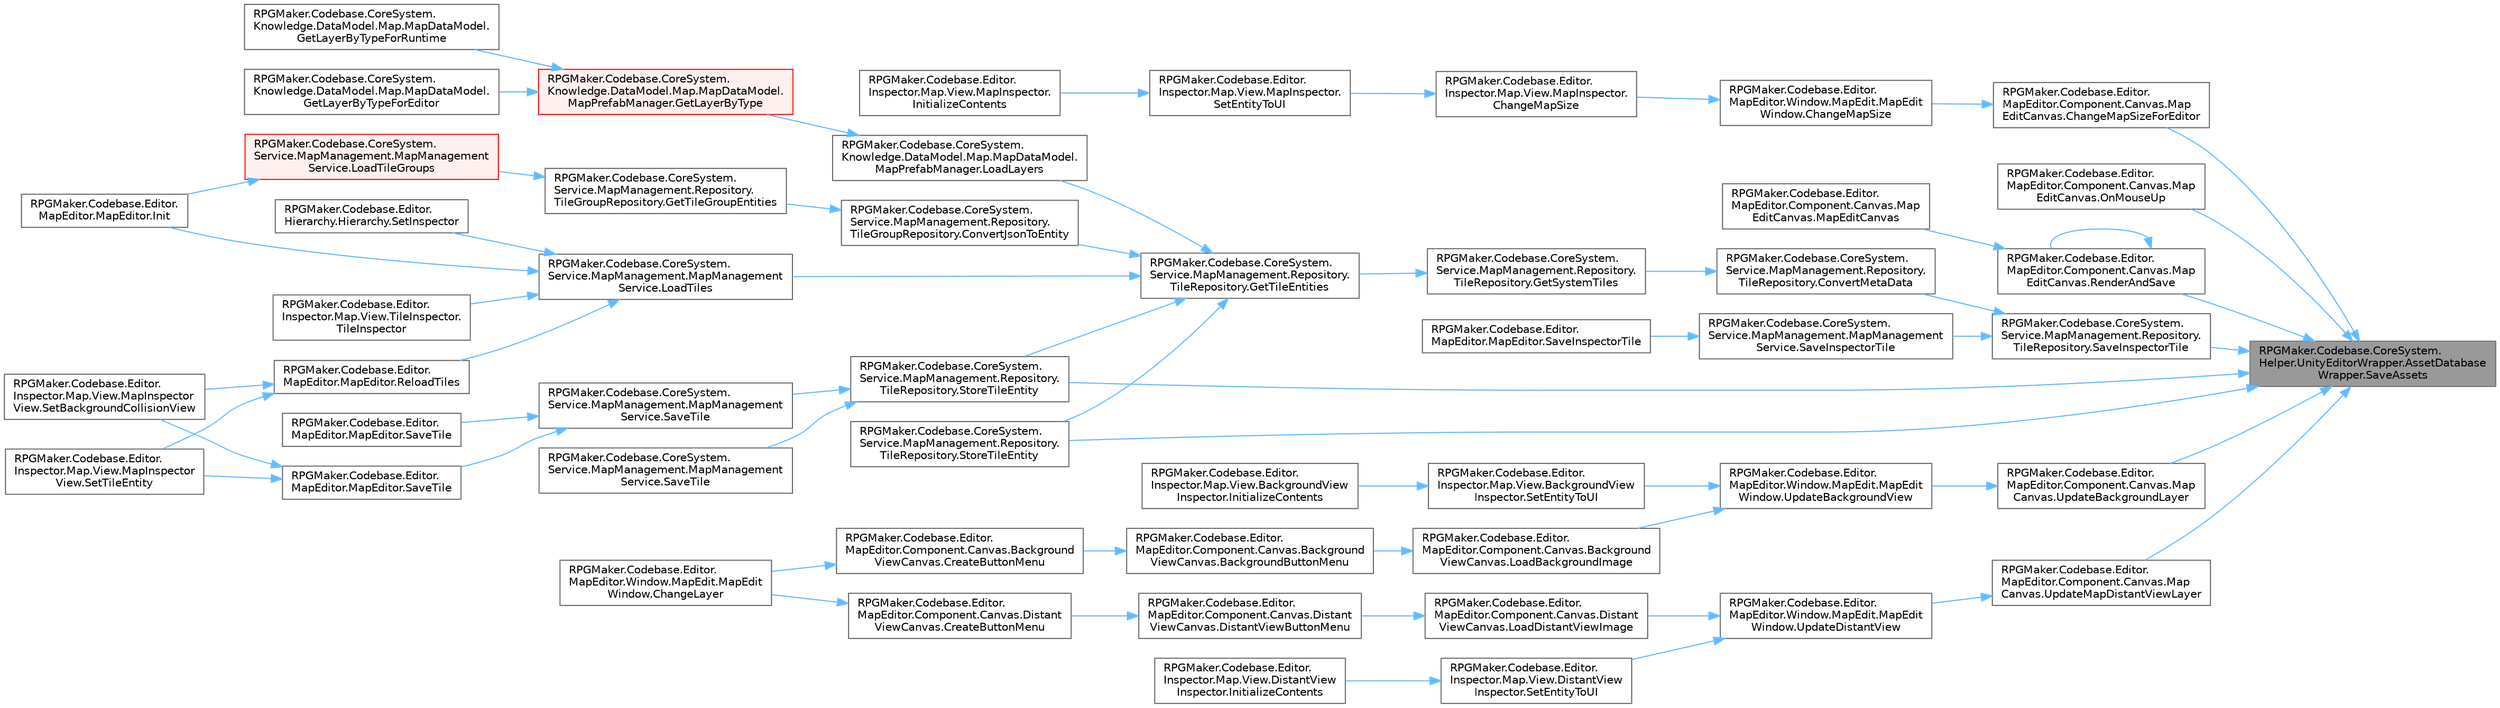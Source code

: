 digraph "RPGMaker.Codebase.CoreSystem.Helper.UnityEditorWrapper.AssetDatabaseWrapper.SaveAssets"
{
 // LATEX_PDF_SIZE
  bgcolor="transparent";
  edge [fontname=Helvetica,fontsize=10,labelfontname=Helvetica,labelfontsize=10];
  node [fontname=Helvetica,fontsize=10,shape=box,height=0.2,width=0.4];
  rankdir="RL";
  Node1 [id="Node000001",label="RPGMaker.Codebase.CoreSystem.\lHelper.UnityEditorWrapper.AssetDatabase\lWrapper.SaveAssets",height=0.2,width=0.4,color="gray40", fillcolor="grey60", style="filled", fontcolor="black",tooltip="😁 資産保存"];
  Node1 -> Node2 [id="edge1_Node000001_Node000002",dir="back",color="steelblue1",style="solid",tooltip=" "];
  Node2 [id="Node000002",label="RPGMaker.Codebase.Editor.\lMapEditor.Component.Canvas.Map\lEditCanvas.ChangeMapSizeForEditor",height=0.2,width=0.4,color="grey40", fillcolor="white", style="filled",URL="$d9/df5/class_r_p_g_maker_1_1_codebase_1_1_editor_1_1_map_editor_1_1_component_1_1_canvas_1_1_map_edit_canvas.html#ac8746ba994d68f4e6e4e00593f6b7de3",tooltip="😁 マップサイズ変更"];
  Node2 -> Node3 [id="edge2_Node000002_Node000003",dir="back",color="steelblue1",style="solid",tooltip=" "];
  Node3 [id="Node000003",label="RPGMaker.Codebase.Editor.\lMapEditor.Window.MapEdit.MapEdit\lWindow.ChangeMapSize",height=0.2,width=0.4,color="grey40", fillcolor="white", style="filled",URL="$d9/d6e/class_r_p_g_maker_1_1_codebase_1_1_editor_1_1_map_editor_1_1_window_1_1_map_edit_1_1_map_edit_window.html#a8d633a3f6c60768898e5afb9e6a6d771",tooltip="😁 マップサイズ変更"];
  Node3 -> Node4 [id="edge3_Node000003_Node000004",dir="back",color="steelblue1",style="solid",tooltip=" "];
  Node4 [id="Node000004",label="RPGMaker.Codebase.Editor.\lInspector.Map.View.MapInspector.\lChangeMapSize",height=0.2,width=0.4,color="grey40", fillcolor="white", style="filled",URL="$d0/d30/class_r_p_g_maker_1_1_codebase_1_1_editor_1_1_inspector_1_1_map_1_1_view_1_1_map_inspector.html#a83fa66f5f702f704947246cbdbceeb12",tooltip="😁 マップ・サイズ変更"];
  Node4 -> Node5 [id="edge4_Node000004_Node000005",dir="back",color="steelblue1",style="solid",tooltip=" "];
  Node5 [id="Node000005",label="RPGMaker.Codebase.Editor.\lInspector.Map.View.MapInspector.\lSetEntityToUI",height=0.2,width=0.4,color="grey40", fillcolor="white", style="filled",URL="$d0/d30/class_r_p_g_maker_1_1_codebase_1_1_editor_1_1_inspector_1_1_map_1_1_view_1_1_map_inspector.html#a6618b000a1794a52f2c15538e8c2bbd0",tooltip="😁 ユーザー・インターフェースへエンティティ設定"];
  Node5 -> Node6 [id="edge5_Node000005_Node000006",dir="back",color="steelblue1",style="solid",tooltip=" "];
  Node6 [id="Node000006",label="RPGMaker.Codebase.Editor.\lInspector.Map.View.MapInspector.\lInitializeContents",height=0.2,width=0.4,color="grey40", fillcolor="white", style="filled",URL="$d0/d30/class_r_p_g_maker_1_1_codebase_1_1_editor_1_1_inspector_1_1_map_1_1_view_1_1_map_inspector.html#afb3dc80dcb8de1dbbf604c32ab9b3391",tooltip="😁 初期化処理"];
  Node1 -> Node7 [id="edge6_Node000001_Node000007",dir="back",color="steelblue1",style="solid",tooltip=" "];
  Node7 [id="Node000007",label="RPGMaker.Codebase.Editor.\lMapEditor.Component.Canvas.Map\lEditCanvas.OnMouseUp",height=0.2,width=0.4,color="grey40", fillcolor="white", style="filled",URL="$d9/df5/class_r_p_g_maker_1_1_codebase_1_1_editor_1_1_map_editor_1_1_component_1_1_canvas_1_1_map_edit_canvas.html#a2d1fe4019d735e9b066378e5236ca40b",tooltip="😁 マウス・アップ時"];
  Node1 -> Node8 [id="edge7_Node000001_Node000008",dir="back",color="steelblue1",style="solid",tooltip=" "];
  Node8 [id="Node000008",label="RPGMaker.Codebase.Editor.\lMapEditor.Component.Canvas.Map\lEditCanvas.RenderAndSave",height=0.2,width=0.4,color="grey40", fillcolor="white", style="filled",URL="$d9/df5/class_r_p_g_maker_1_1_codebase_1_1_editor_1_1_map_editor_1_1_component_1_1_canvas_1_1_map_edit_canvas.html#aec574cc2ad44e47beef0149858910f58",tooltip="😁 UNDO/REDOした時の処理 セーブして、Renderしなおす"];
  Node8 -> Node9 [id="edge8_Node000008_Node000009",dir="back",color="steelblue1",style="solid",tooltip=" "];
  Node9 [id="Node000009",label="RPGMaker.Codebase.Editor.\lMapEditor.Component.Canvas.Map\lEditCanvas.MapEditCanvas",height=0.2,width=0.4,color="grey40", fillcolor="white", style="filled",URL="$d9/df5/class_r_p_g_maker_1_1_codebase_1_1_editor_1_1_map_editor_1_1_component_1_1_canvas_1_1_map_edit_canvas.html#a8b38ce454bed9cece532c69bf6b391df",tooltip="😁 生成"];
  Node8 -> Node8 [id="edge9_Node000008_Node000008",dir="back",color="steelblue1",style="solid",tooltip=" "];
  Node1 -> Node10 [id="edge10_Node000001_Node000010",dir="back",color="steelblue1",style="solid",tooltip=" "];
  Node10 [id="Node000010",label="RPGMaker.Codebase.CoreSystem.\lService.MapManagement.Repository.\lTileRepository.SaveInspectorTile",height=0.2,width=0.4,color="grey40", fillcolor="white", style="filled",URL="$d3/df6/class_r_p_g_maker_1_1_codebase_1_1_core_system_1_1_service_1_1_map_management_1_1_repository_1_1_tile_repository.html#a58c7aba212f029ed338f3c1d44931a64",tooltip="😁 タイルの保存のみ"];
  Node10 -> Node11 [id="edge11_Node000010_Node000011",dir="back",color="steelblue1",style="solid",tooltip=" "];
  Node11 [id="Node000011",label="RPGMaker.Codebase.CoreSystem.\lService.MapManagement.Repository.\lTileRepository.ConvertMetaData",height=0.2,width=0.4,color="grey40", fillcolor="white", style="filled",URL="$d3/df6/class_r_p_g_maker_1_1_codebase_1_1_core_system_1_1_service_1_1_map_management_1_1_repository_1_1_tile_repository.html#a3ab090e55198e063fa0fb13dc1f24410",tooltip="😁 旧Storage環境からの移行時に、metaファイル内が壊れている場合に修復する"];
  Node11 -> Node12 [id="edge12_Node000011_Node000012",dir="back",color="steelblue1",style="solid",tooltip=" "];
  Node12 [id="Node000012",label="RPGMaker.Codebase.CoreSystem.\lService.MapManagement.Repository.\lTileRepository.GetSystemTiles",height=0.2,width=0.4,color="grey40", fillcolor="white", style="filled",URL="$d3/df6/class_r_p_g_maker_1_1_codebase_1_1_core_system_1_1_service_1_1_map_management_1_1_repository_1_1_tile_repository.html#aa95f73797e371e90f6257683a616ba16",tooltip="😁 システムタイルを取得する"];
  Node12 -> Node13 [id="edge13_Node000012_Node000013",dir="back",color="steelblue1",style="solid",tooltip=" "];
  Node13 [id="Node000013",label="RPGMaker.Codebase.CoreSystem.\lService.MapManagement.Repository.\lTileRepository.GetTileEntities",height=0.2,width=0.4,color="grey40", fillcolor="white", style="filled",URL="$d3/df6/class_r_p_g_maker_1_1_codebase_1_1_core_system_1_1_service_1_1_map_management_1_1_repository_1_1_tile_repository.html#ae0ca3d1484f74759cd4fa3393c5ae080",tooltip="😁 登録済みの全タイルを取得する"];
  Node13 -> Node14 [id="edge14_Node000013_Node000014",dir="back",color="steelblue1",style="solid",tooltip=" "];
  Node14 [id="Node000014",label="RPGMaker.Codebase.CoreSystem.\lService.MapManagement.Repository.\lTileGroupRepository.ConvertJsonToEntity",height=0.2,width=0.4,color="grey40", fillcolor="white", style="filled",URL="$d5/d90/class_r_p_g_maker_1_1_codebase_1_1_core_system_1_1_service_1_1_map_management_1_1_repository_1_1_tile_group_repository.html#ab90ed296eefeffab8f631890c196561d",tooltip="😁 JSONからエンティティへ変換"];
  Node14 -> Node15 [id="edge15_Node000014_Node000015",dir="back",color="steelblue1",style="solid",tooltip=" "];
  Node15 [id="Node000015",label="RPGMaker.Codebase.CoreSystem.\lService.MapManagement.Repository.\lTileGroupRepository.GetTileGroupEntities",height=0.2,width=0.4,color="grey40", fillcolor="white", style="filled",URL="$d5/d90/class_r_p_g_maker_1_1_codebase_1_1_core_system_1_1_service_1_1_map_management_1_1_repository_1_1_tile_group_repository.html#abfa2ebe69095a2b5be71839cdb3dc235",tooltip="😁 タイル・グループ・エンティティ取得"];
  Node15 -> Node16 [id="edge16_Node000015_Node000016",dir="back",color="steelblue1",style="solid",tooltip=" "];
  Node16 [id="Node000016",label="RPGMaker.Codebase.CoreSystem.\lService.MapManagement.MapManagement\lService.LoadTileGroups",height=0.2,width=0.4,color="red", fillcolor="#FFF0F0", style="filled",URL="$da/d11/class_r_p_g_maker_1_1_codebase_1_1_core_system_1_1_service_1_1_map_management_1_1_map_management_service.html#a4ce791714d2c7a494febf9f7f4b4bac2",tooltip="😁 [タイルグループ操作]"];
  Node16 -> Node46 [id="edge17_Node000016_Node000046",dir="back",color="steelblue1",style="solid",tooltip=" "];
  Node46 [id="Node000046",label="RPGMaker.Codebase.Editor.\lMapEditor.MapEditor.Init",height=0.2,width=0.4,color="grey40", fillcolor="white", style="filled",URL="$d1/d2d/class_r_p_g_maker_1_1_codebase_1_1_editor_1_1_map_editor_1_1_map_editor.html#a6a27673769376135a5960d9f7ad11ca9",tooltip="😁 初期化"];
  Node13 -> Node54 [id="edge18_Node000013_Node000054",dir="back",color="steelblue1",style="solid",tooltip=" "];
  Node54 [id="Node000054",label="RPGMaker.Codebase.CoreSystem.\lKnowledge.DataModel.Map.MapDataModel.\lMapPrefabManager.LoadLayers",height=0.2,width=0.4,color="grey40", fillcolor="white", style="filled",URL="$dd/db9/class_r_p_g_maker_1_1_codebase_1_1_core_system_1_1_knowledge_1_1_data_model_1_1_map_1_1_map_data_model_1_1_map_prefab_manager.html#aac4a9ecb831173780cab4625615b7c2e",tooltip="😁 レイヤー（タイル関連ファイル含む）を読み込む"];
  Node54 -> Node55 [id="edge19_Node000054_Node000055",dir="back",color="steelblue1",style="solid",tooltip=" "];
  Node55 [id="Node000055",label="RPGMaker.Codebase.CoreSystem.\lKnowledge.DataModel.Map.MapDataModel.\lMapPrefabManager.GetLayerByType",height=0.2,width=0.4,color="red", fillcolor="#FFF0F0", style="filled",URL="$dd/db9/class_r_p_g_maker_1_1_codebase_1_1_core_system_1_1_knowledge_1_1_data_model_1_1_map_1_1_map_data_model_1_1_map_prefab_manager.html#a9b83ebdf97e4d9766ac286e37d34782a",tooltip="😁 種別を指定してレイヤーを取得"];
  Node55 -> Node56 [id="edge20_Node000055_Node000056",dir="back",color="steelblue1",style="solid",tooltip=" "];
  Node56 [id="Node000056",label="RPGMaker.Codebase.CoreSystem.\lKnowledge.DataModel.Map.MapDataModel.\lGetLayerByTypeForEditor",height=0.2,width=0.4,color="grey40", fillcolor="white", style="filled",URL="$d8/d51/class_r_p_g_maker_1_1_codebase_1_1_core_system_1_1_knowledge_1_1_data_model_1_1_map_1_1_map_data_model.html#a5852413940359eac687e4cd849b5884c",tooltip="😁 エディターのために型に紐づくレイヤー取得"];
  Node55 -> Node57 [id="edge21_Node000055_Node000057",dir="back",color="steelblue1",style="solid",tooltip=" "];
  Node57 [id="Node000057",label="RPGMaker.Codebase.CoreSystem.\lKnowledge.DataModel.Map.MapDataModel.\lGetLayerByTypeForRuntime",height=0.2,width=0.4,color="grey40", fillcolor="white", style="filled",URL="$d8/d51/class_r_p_g_maker_1_1_codebase_1_1_core_system_1_1_knowledge_1_1_data_model_1_1_map_1_1_map_data_model.html#a0cccc4533b23775a14023323c2bd224b",tooltip="😁 実行時のために型に紐づくレイヤー取得"];
  Node13 -> Node65 [id="edge22_Node000013_Node000065",dir="back",color="steelblue1",style="solid",tooltip=" "];
  Node65 [id="Node000065",label="RPGMaker.Codebase.CoreSystem.\lService.MapManagement.MapManagement\lService.LoadTiles",height=0.2,width=0.4,color="grey40", fillcolor="white", style="filled",URL="$da/d11/class_r_p_g_maker_1_1_codebase_1_1_core_system_1_1_service_1_1_map_management_1_1_map_management_service.html#abffdd4ef800b2dedc3af9494ec6b50e8",tooltip="😁 [タイル操作]"];
  Node65 -> Node46 [id="edge23_Node000065_Node000046",dir="back",color="steelblue1",style="solid",tooltip=" "];
  Node65 -> Node66 [id="edge24_Node000065_Node000066",dir="back",color="steelblue1",style="solid",tooltip=" "];
  Node66 [id="Node000066",label="RPGMaker.Codebase.Editor.\lMapEditor.MapEditor.ReloadTiles",height=0.2,width=0.4,color="grey40", fillcolor="white", style="filled",URL="$d1/d2d/class_r_p_g_maker_1_1_codebase_1_1_editor_1_1_map_editor_1_1_map_editor.html#a13ba34636f04b78a920692bb00b63832",tooltip="😁 タイル一覧を再取得する."];
  Node66 -> Node67 [id="edge25_Node000066_Node000067",dir="back",color="steelblue1",style="solid",tooltip=" "];
  Node67 [id="Node000067",label="RPGMaker.Codebase.Editor.\lInspector.Map.View.MapInspector\lView.SetBackgroundCollisionView",height=0.2,width=0.4,color="grey40", fillcolor="white", style="filled",URL="$d2/d9d/class_r_p_g_maker_1_1_codebase_1_1_editor_1_1_inspector_1_1_map_1_1_view_1_1_map_inspector_view.html#ab844e9b7cae0fc5be64339522f47073d",tooltip="😁 背景衝突ビュー設定"];
  Node66 -> Node68 [id="edge26_Node000066_Node000068",dir="back",color="steelblue1",style="solid",tooltip=" "];
  Node68 [id="Node000068",label="RPGMaker.Codebase.Editor.\lInspector.Map.View.MapInspector\lView.SetTileEntity",height=0.2,width=0.4,color="grey40", fillcolor="white", style="filled",URL="$d2/d9d/class_r_p_g_maker_1_1_codebase_1_1_editor_1_1_inspector_1_1_map_1_1_view_1_1_map_inspector_view.html#aa126f5b71de3dc3ee0b92906e2fe94cc",tooltip="😁 タイル・エンティティ設定"];
  Node65 -> Node69 [id="edge27_Node000065_Node000069",dir="back",color="steelblue1",style="solid",tooltip=" "];
  Node69 [id="Node000069",label="RPGMaker.Codebase.Editor.\lHierarchy.Hierarchy.SetInspector",height=0.2,width=0.4,color="grey40", fillcolor="white", style="filled",URL="$de/ddc/class_r_p_g_maker_1_1_codebase_1_1_editor_1_1_hierarchy_1_1_hierarchy.html#a2b194448f5fcca77e60d5bc10f9ddbb7",tooltip="😁 最後に開いていたインスペクターを開く"];
  Node65 -> Node70 [id="edge28_Node000065_Node000070",dir="back",color="steelblue1",style="solid",tooltip=" "];
  Node70 [id="Node000070",label="RPGMaker.Codebase.Editor.\lInspector.Map.View.TileInspector.\lTileInspector",height=0.2,width=0.4,color="grey40", fillcolor="white", style="filled",URL="$d4/d9a/class_r_p_g_maker_1_1_codebase_1_1_editor_1_1_inspector_1_1_map_1_1_view_1_1_tile_inspector.html#adf69a1b5958da13b7289eae3c5f69451",tooltip="😁 生成"];
  Node13 -> Node71 [id="edge29_Node000013_Node000071",dir="back",color="steelblue1",style="solid",tooltip=" "];
  Node71 [id="Node000071",label="RPGMaker.Codebase.CoreSystem.\lService.MapManagement.Repository.\lTileRepository.StoreTileEntity",height=0.2,width=0.4,color="grey40", fillcolor="white", style="filled",URL="$d3/df6/class_r_p_g_maker_1_1_codebase_1_1_core_system_1_1_service_1_1_map_management_1_1_repository_1_1_tile_repository.html#a84cb2002ec8c8cc8d467610e7dd11fc9",tooltip="😁 タイルを保存する"];
  Node13 -> Node72 [id="edge30_Node000013_Node000072",dir="back",color="steelblue1",style="solid",tooltip=" "];
  Node72 [id="Node000072",label="RPGMaker.Codebase.CoreSystem.\lService.MapManagement.Repository.\lTileRepository.StoreTileEntity",height=0.2,width=0.4,color="grey40", fillcolor="white", style="filled",URL="$d3/df6/class_r_p_g_maker_1_1_codebase_1_1_core_system_1_1_service_1_1_map_management_1_1_repository_1_1_tile_repository.html#a5fd7bffe6e00e4fff949ab32173a3a55",tooltip="😁 タイルを保存する"];
  Node72 -> Node73 [id="edge31_Node000072_Node000073",dir="back",color="steelblue1",style="solid",tooltip=" "];
  Node73 [id="Node000073",label="RPGMaker.Codebase.CoreSystem.\lService.MapManagement.MapManagement\lService.SaveTile",height=0.2,width=0.4,color="grey40", fillcolor="white", style="filled",URL="$da/d11/class_r_p_g_maker_1_1_codebase_1_1_core_system_1_1_service_1_1_map_management_1_1_map_management_service.html#acaf1eeb09842c3a01b93388b92d1d3df",tooltip="😁 [タイル操作]"];
  Node72 -> Node74 [id="edge32_Node000072_Node000074",dir="back",color="steelblue1",style="solid",tooltip=" "];
  Node74 [id="Node000074",label="RPGMaker.Codebase.CoreSystem.\lService.MapManagement.MapManagement\lService.SaveTile",height=0.2,width=0.4,color="grey40", fillcolor="white", style="filled",URL="$da/d11/class_r_p_g_maker_1_1_codebase_1_1_core_system_1_1_service_1_1_map_management_1_1_map_management_service.html#a92bdce751c31d9318993f7800f932539",tooltip="😁 [タイル操作]"];
  Node74 -> Node75 [id="edge33_Node000074_Node000075",dir="back",color="steelblue1",style="solid",tooltip=" "];
  Node75 [id="Node000075",label="RPGMaker.Codebase.Editor.\lMapEditor.MapEditor.SaveTile",height=0.2,width=0.4,color="grey40", fillcolor="white", style="filled",URL="$d1/d2d/class_r_p_g_maker_1_1_codebase_1_1_editor_1_1_map_editor_1_1_map_editor.html#acdb09baec886c5a36131d544e9b4f378",tooltip="😁 タイルを保存する."];
  Node74 -> Node76 [id="edge34_Node000074_Node000076",dir="back",color="steelblue1",style="solid",tooltip=" "];
  Node76 [id="Node000076",label="RPGMaker.Codebase.Editor.\lMapEditor.MapEditor.SaveTile",height=0.2,width=0.4,color="grey40", fillcolor="white", style="filled",URL="$d1/d2d/class_r_p_g_maker_1_1_codebase_1_1_editor_1_1_map_editor_1_1_map_editor.html#a452e089ab0e9155fd77d2413a510a516",tooltip="😁 タイルを保存する."];
  Node76 -> Node67 [id="edge35_Node000076_Node000067",dir="back",color="steelblue1",style="solid",tooltip=" "];
  Node76 -> Node68 [id="edge36_Node000076_Node000068",dir="back",color="steelblue1",style="solid",tooltip=" "];
  Node10 -> Node77 [id="edge37_Node000010_Node000077",dir="back",color="steelblue1",style="solid",tooltip=" "];
  Node77 [id="Node000077",label="RPGMaker.Codebase.CoreSystem.\lService.MapManagement.MapManagement\lService.SaveInspectorTile",height=0.2,width=0.4,color="grey40", fillcolor="white", style="filled",URL="$da/d11/class_r_p_g_maker_1_1_codebase_1_1_core_system_1_1_service_1_1_map_management_1_1_map_management_service.html#a6ba5f7b718b3daf114ebb07d98ae0ce0",tooltip="😁 [タイル操作]"];
  Node77 -> Node78 [id="edge38_Node000077_Node000078",dir="back",color="steelblue1",style="solid",tooltip=" "];
  Node78 [id="Node000078",label="RPGMaker.Codebase.Editor.\lMapEditor.MapEditor.SaveInspectorTile",height=0.2,width=0.4,color="grey40", fillcolor="white", style="filled",URL="$d1/d2d/class_r_p_g_maker_1_1_codebase_1_1_editor_1_1_map_editor_1_1_map_editor.html#a96f4f7acebd1cb00dcd6d71e8d9b41f0",tooltip="😁 インスペクターのタイルを保存する."];
  Node1 -> Node71 [id="edge39_Node000001_Node000071",dir="back",color="steelblue1",style="solid",tooltip=" "];
  Node1 -> Node72 [id="edge40_Node000001_Node000072",dir="back",color="steelblue1",style="solid",tooltip=" "];
  Node1 -> Node79 [id="edge41_Node000001_Node000079",dir="back",color="steelblue1",style="solid",tooltip=" "];
  Node79 [id="Node000079",label="RPGMaker.Codebase.Editor.\lMapEditor.Component.Canvas.Map\lCanvas.UpdateBackgroundLayer",height=0.2,width=0.4,color="grey40", fillcolor="white", style="filled",URL="$da/d63/class_r_p_g_maker_1_1_codebase_1_1_editor_1_1_map_editor_1_1_component_1_1_canvas_1_1_map_canvas.html#acdbf331b61525484fef829de4261226e",tooltip="😁 背景レイヤーの更新"];
  Node79 -> Node80 [id="edge42_Node000079_Node000080",dir="back",color="steelblue1",style="solid",tooltip=" "];
  Node80 [id="Node000080",label="RPGMaker.Codebase.Editor.\lMapEditor.Window.MapEdit.MapEdit\lWindow.UpdateBackgroundView",height=0.2,width=0.4,color="grey40", fillcolor="white", style="filled",URL="$d9/d6e/class_r_p_g_maker_1_1_codebase_1_1_editor_1_1_map_editor_1_1_window_1_1_map_edit_1_1_map_edit_window.html#a1286ae556ae711d30b0de7f29adb3837",tooltip="😁 背景の更新"];
  Node80 -> Node81 [id="edge43_Node000080_Node000081",dir="back",color="steelblue1",style="solid",tooltip=" "];
  Node81 [id="Node000081",label="RPGMaker.Codebase.Editor.\lMapEditor.Component.Canvas.Background\lViewCanvas.LoadBackgroundImage",height=0.2,width=0.4,color="grey40", fillcolor="white", style="filled",URL="$df/d65/class_r_p_g_maker_1_1_codebase_1_1_editor_1_1_map_editor_1_1_component_1_1_canvas_1_1_background_view_canvas.html#ae4c2051dc68f1c058815ad42cd15a526",tooltip="😁 背景の読み込み"];
  Node81 -> Node82 [id="edge44_Node000081_Node000082",dir="back",color="steelblue1",style="solid",tooltip=" "];
  Node82 [id="Node000082",label="RPGMaker.Codebase.Editor.\lMapEditor.Component.Canvas.Background\lViewCanvas.BackgroundButtonMenu",height=0.2,width=0.4,color="grey40", fillcolor="white", style="filled",URL="$df/d65/class_r_p_g_maker_1_1_codebase_1_1_editor_1_1_map_editor_1_1_component_1_1_canvas_1_1_background_view_canvas.html#ad97dbde26c86bbedb49bc5c1d4231e27",tooltip="😁 ボタンメニューの作成"];
  Node82 -> Node83 [id="edge45_Node000082_Node000083",dir="back",color="steelblue1",style="solid",tooltip=" "];
  Node83 [id="Node000083",label="RPGMaker.Codebase.Editor.\lMapEditor.Component.Canvas.Background\lViewCanvas.CreateButtonMenu",height=0.2,width=0.4,color="grey40", fillcolor="white", style="filled",URL="$df/d65/class_r_p_g_maker_1_1_codebase_1_1_editor_1_1_map_editor_1_1_component_1_1_canvas_1_1_background_view_canvas.html#af7ed7c2a6ecaa7f006d7f9e2e609e3a4",tooltip="😁 初期化"];
  Node83 -> Node84 [id="edge46_Node000083_Node000084",dir="back",color="steelblue1",style="solid",tooltip=" "];
  Node84 [id="Node000084",label="RPGMaker.Codebase.Editor.\lMapEditor.Window.MapEdit.MapEdit\lWindow.ChangeLayer",height=0.2,width=0.4,color="grey40", fillcolor="white", style="filled",URL="$d9/d6e/class_r_p_g_maker_1_1_codebase_1_1_editor_1_1_map_editor_1_1_window_1_1_map_edit_1_1_map_edit_window.html#af5aa99fff88b3229de7a5a1c996f40eb",tooltip="😁 層変更"];
  Node80 -> Node85 [id="edge47_Node000080_Node000085",dir="back",color="steelblue1",style="solid",tooltip=" "];
  Node85 [id="Node000085",label="RPGMaker.Codebase.Editor.\lInspector.Map.View.BackgroundView\lInspector.SetEntityToUI",height=0.2,width=0.4,color="grey40", fillcolor="white", style="filled",URL="$d8/d7d/class_r_p_g_maker_1_1_codebase_1_1_editor_1_1_inspector_1_1_map_1_1_view_1_1_background_view_inspector.html#a94a180b5f7458eb96d71af92309b4df1",tooltip=" "];
  Node85 -> Node86 [id="edge48_Node000085_Node000086",dir="back",color="steelblue1",style="solid",tooltip=" "];
  Node86 [id="Node000086",label="RPGMaker.Codebase.Editor.\lInspector.Map.View.BackgroundView\lInspector.InitializeContents",height=0.2,width=0.4,color="grey40", fillcolor="white", style="filled",URL="$d8/d7d/class_r_p_g_maker_1_1_codebase_1_1_editor_1_1_inspector_1_1_map_1_1_view_1_1_background_view_inspector.html#aa8575dedaf680b9cfaec8fd71b7ea6b3",tooltip="初期化処理"];
  Node1 -> Node87 [id="edge49_Node000001_Node000087",dir="back",color="steelblue1",style="solid",tooltip=" "];
  Node87 [id="Node000087",label="RPGMaker.Codebase.Editor.\lMapEditor.Component.Canvas.Map\lCanvas.UpdateMapDistantViewLayer",height=0.2,width=0.4,color="grey40", fillcolor="white", style="filled",URL="$da/d63/class_r_p_g_maker_1_1_codebase_1_1_editor_1_1_map_editor_1_1_component_1_1_canvas_1_1_map_canvas.html#a79e624508145aa354d9143ca36314305",tooltip="😁 遠景レイヤーの更新"];
  Node87 -> Node88 [id="edge50_Node000087_Node000088",dir="back",color="steelblue1",style="solid",tooltip=" "];
  Node88 [id="Node000088",label="RPGMaker.Codebase.Editor.\lMapEditor.Window.MapEdit.MapEdit\lWindow.UpdateDistantView",height=0.2,width=0.4,color="grey40", fillcolor="white", style="filled",URL="$d9/d6e/class_r_p_g_maker_1_1_codebase_1_1_editor_1_1_map_editor_1_1_window_1_1_map_edit_1_1_map_edit_window.html#a6a0e880bcd6d3772633c791b71fa842f",tooltip="😁 遠景の更新"];
  Node88 -> Node89 [id="edge51_Node000088_Node000089",dir="back",color="steelblue1",style="solid",tooltip=" "];
  Node89 [id="Node000089",label="RPGMaker.Codebase.Editor.\lMapEditor.Component.Canvas.Distant\lViewCanvas.LoadDistantViewImage",height=0.2,width=0.4,color="grey40", fillcolor="white", style="filled",URL="$d8/df0/class_r_p_g_maker_1_1_codebase_1_1_editor_1_1_map_editor_1_1_component_1_1_canvas_1_1_distant_view_canvas.html#a9df7992487b014df42581ae51ab1fcbd",tooltip="😁 遠景の読み込み"];
  Node89 -> Node90 [id="edge52_Node000089_Node000090",dir="back",color="steelblue1",style="solid",tooltip=" "];
  Node90 [id="Node000090",label="RPGMaker.Codebase.Editor.\lMapEditor.Component.Canvas.Distant\lViewCanvas.DistantViewButtonMenu",height=0.2,width=0.4,color="grey40", fillcolor="white", style="filled",URL="$d8/df0/class_r_p_g_maker_1_1_codebase_1_1_editor_1_1_map_editor_1_1_component_1_1_canvas_1_1_distant_view_canvas.html#ae7f25b225a2f3161b638c2761bba4167",tooltip="😁 ボタンメニューの作成"];
  Node90 -> Node91 [id="edge53_Node000090_Node000091",dir="back",color="steelblue1",style="solid",tooltip=" "];
  Node91 [id="Node000091",label="RPGMaker.Codebase.Editor.\lMapEditor.Component.Canvas.Distant\lViewCanvas.CreateButtonMenu",height=0.2,width=0.4,color="grey40", fillcolor="white", style="filled",URL="$d8/df0/class_r_p_g_maker_1_1_codebase_1_1_editor_1_1_map_editor_1_1_component_1_1_canvas_1_1_distant_view_canvas.html#a640ef326a16c0e09a81cdce85180b3ec",tooltip="😁 初期化"];
  Node91 -> Node84 [id="edge54_Node000091_Node000084",dir="back",color="steelblue1",style="solid",tooltip=" "];
  Node88 -> Node92 [id="edge55_Node000088_Node000092",dir="back",color="steelblue1",style="solid",tooltip=" "];
  Node92 [id="Node000092",label="RPGMaker.Codebase.Editor.\lInspector.Map.View.DistantView\lInspector.SetEntityToUI",height=0.2,width=0.4,color="grey40", fillcolor="white", style="filled",URL="$d9/d2f/class_r_p_g_maker_1_1_codebase_1_1_editor_1_1_inspector_1_1_map_1_1_view_1_1_distant_view_inspector.html#a69d5eb323c3a09982790b0771db62e4d",tooltip="😁 ユーザー・インターフェースへエンティティ設定"];
  Node92 -> Node93 [id="edge56_Node000092_Node000093",dir="back",color="steelblue1",style="solid",tooltip=" "];
  Node93 [id="Node000093",label="RPGMaker.Codebase.Editor.\lInspector.Map.View.DistantView\lInspector.InitializeContents",height=0.2,width=0.4,color="grey40", fillcolor="white", style="filled",URL="$d9/d2f/class_r_p_g_maker_1_1_codebase_1_1_editor_1_1_inspector_1_1_map_1_1_view_1_1_distant_view_inspector.html#a50f92d0b8675182d58bf30b8568516da",tooltip="😁 初期化処理"];
}
